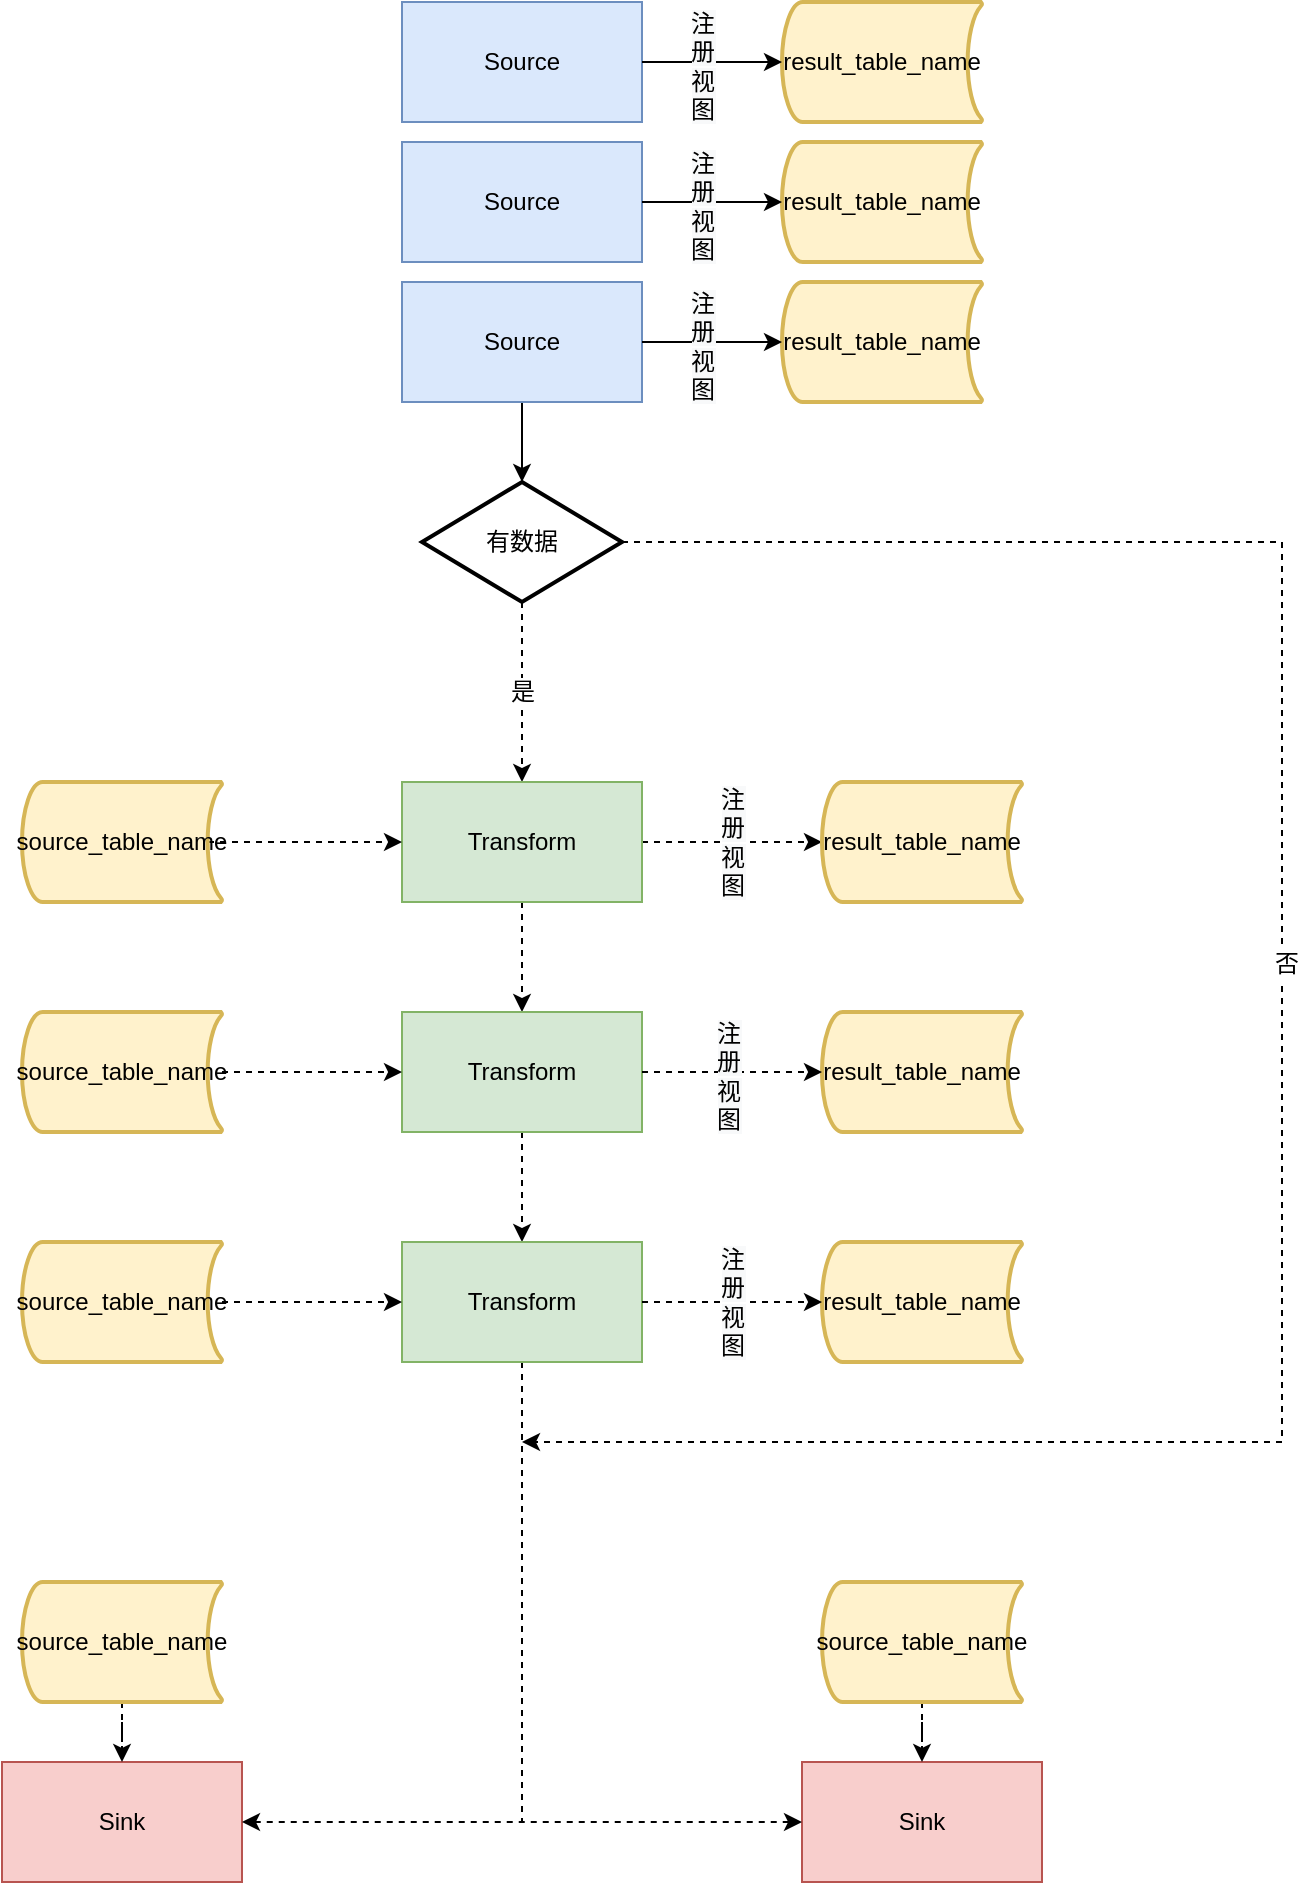 <mxfile version="11.1.4" type="device"><diagram id="vpsWVHfr8FRQb7gr7Y-P" name="第 1 页"><mxGraphModel dx="1940" dy="828" grid="1" gridSize="10" guides="1" tooltips="1" connect="1" arrows="1" fold="1" page="1" pageScale="1" pageWidth="827" pageHeight="1169" math="0" shadow="0"><root><mxCell id="0"/><mxCell id="1" parent="0"/><mxCell id="9IKRD1D9f1aK7pwHIkJC-35" value="" style="edgeStyle=orthogonalEdgeStyle;rounded=0;orthogonalLoop=1;jettySize=auto;html=1;entryX=0.5;entryY=0;entryDx=0;entryDy=0;dashed=1;" edge="1" parent="1" source="9IKRD1D9f1aK7pwHIkJC-30" target="9IKRD1D9f1aK7pwHIkJC-33"><mxGeometry relative="1" as="geometry"><mxPoint x="120" y="630" as="targetPoint"/></mxGeometry></mxCell><mxCell id="9IKRD1D9f1aK7pwHIkJC-41" value="是" style="text;html=1;resizable=0;points=[];align=center;verticalAlign=middle;labelBackgroundColor=#ffffff;" vertex="1" connectable="0" parent="9IKRD1D9f1aK7pwHIkJC-35"><mxGeometry x="-0.467" y="-1" relative="1" as="geometry"><mxPoint x="1" y="21" as="offset"/></mxGeometry></mxCell><mxCell id="9IKRD1D9f1aK7pwHIkJC-103" value="" style="edgeStyle=orthogonalEdgeStyle;rounded=0;orthogonalLoop=1;jettySize=auto;html=1;dashed=1;exitX=1;exitY=0.5;exitDx=0;exitDy=0;exitPerimeter=0;" edge="1" parent="1" source="9IKRD1D9f1aK7pwHIkJC-30"><mxGeometry relative="1" as="geometry"><mxPoint x="120" y="970" as="targetPoint"/><Array as="points"><mxPoint x="500" y="520"/><mxPoint x="500" y="970"/></Array></mxGeometry></mxCell><mxCell id="9IKRD1D9f1aK7pwHIkJC-105" value="否" style="text;html=1;resizable=0;points=[];align=center;verticalAlign=middle;labelBackgroundColor=#ffffff;" vertex="1" connectable="0" parent="9IKRD1D9f1aK7pwHIkJC-103"><mxGeometry x="-0.068" y="2" relative="1" as="geometry"><mxPoint as="offset"/></mxGeometry></mxCell><mxCell id="9IKRD1D9f1aK7pwHIkJC-30" value="有数据" style="strokeWidth=2;html=1;shape=mxgraph.flowchart.decision;whiteSpace=wrap;" vertex="1" parent="1"><mxGeometry x="70" y="490" width="100" height="60" as="geometry"/></mxCell><mxCell id="9IKRD1D9f1aK7pwHIkJC-55" value="" style="edgeStyle=orthogonalEdgeStyle;rounded=0;orthogonalLoop=1;jettySize=auto;html=1;dashed=1;" edge="1" parent="1" source="9IKRD1D9f1aK7pwHIkJC-33" target="9IKRD1D9f1aK7pwHIkJC-54"><mxGeometry relative="1" as="geometry"/></mxCell><mxCell id="9IKRD1D9f1aK7pwHIkJC-59" value="&lt;span style=&quot;font-size: 12px ; white-space: normal ; background-color: rgb(248 , 249 , 250)&quot;&gt;注册视图&lt;/span&gt;" style="edgeStyle=orthogonalEdgeStyle;rounded=0;orthogonalLoop=1;jettySize=auto;html=1;entryX=0;entryY=0.5;entryDx=0;entryDy=0;entryPerimeter=0;dashed=1;" edge="1" parent="1" source="9IKRD1D9f1aK7pwHIkJC-33" target="9IKRD1D9f1aK7pwHIkJC-60"><mxGeometry relative="1" as="geometry"><mxPoint x="260" y="670" as="targetPoint"/></mxGeometry></mxCell><mxCell id="9IKRD1D9f1aK7pwHIkJC-33" value="Transform" style="rounded=0;whiteSpace=wrap;html=1;fillColor=#d5e8d4;strokeColor=#82b366;" vertex="1" parent="1"><mxGeometry x="60" y="640" width="120" height="60" as="geometry"/></mxCell><mxCell id="9IKRD1D9f1aK7pwHIkJC-39" value="" style="edgeStyle=orthogonalEdgeStyle;rounded=0;orthogonalLoop=1;jettySize=auto;html=1;dashed=1;exitX=0.93;exitY=0.5;exitDx=0;exitDy=0;exitPerimeter=0;entryX=0;entryY=0.5;entryDx=0;entryDy=0;" edge="1" parent="1" source="9IKRD1D9f1aK7pwHIkJC-37" target="9IKRD1D9f1aK7pwHIkJC-33"><mxGeometry relative="1" as="geometry"><mxPoint x="120" y="600" as="targetPoint"/><Array as="points"><mxPoint x="-40" y="670"/><mxPoint x="-40" y="670"/></Array></mxGeometry></mxCell><mxCell id="9IKRD1D9f1aK7pwHIkJC-37" value="source_table_name" style="strokeWidth=2;html=1;shape=mxgraph.flowchart.stored_data;whiteSpace=wrap;fillColor=#fff2cc;strokeColor=#d6b656;" vertex="1" parent="1"><mxGeometry x="-130" y="640" width="100" height="60" as="geometry"/></mxCell><mxCell id="9IKRD1D9f1aK7pwHIkJC-57" value="" style="edgeStyle=orthogonalEdgeStyle;rounded=0;orthogonalLoop=1;jettySize=auto;html=1;dashed=1;" edge="1" parent="1" source="9IKRD1D9f1aK7pwHIkJC-54" target="9IKRD1D9f1aK7pwHIkJC-56"><mxGeometry relative="1" as="geometry"/></mxCell><mxCell id="9IKRD1D9f1aK7pwHIkJC-54" value="Transform" style="rounded=0;whiteSpace=wrap;html=1;fillColor=#d5e8d4;strokeColor=#82b366;" vertex="1" parent="1"><mxGeometry x="60" y="755" width="120" height="60" as="geometry"/></mxCell><mxCell id="9IKRD1D9f1aK7pwHIkJC-87" value="" style="edgeStyle=orthogonalEdgeStyle;rounded=0;orthogonalLoop=1;jettySize=auto;html=1;dashed=1;endArrow=none;endFill=0;" edge="1" parent="1" source="9IKRD1D9f1aK7pwHIkJC-56"><mxGeometry relative="1" as="geometry"><mxPoint x="120" y="1160" as="targetPoint"/></mxGeometry></mxCell><mxCell id="9IKRD1D9f1aK7pwHIkJC-56" value="Transform" style="rounded=0;whiteSpace=wrap;html=1;fillColor=#d5e8d4;strokeColor=#82b366;" vertex="1" parent="1"><mxGeometry x="60" y="870" width="120" height="60" as="geometry"/></mxCell><mxCell id="9IKRD1D9f1aK7pwHIkJC-60" value="result_table_name" style="strokeWidth=2;html=1;shape=mxgraph.flowchart.stored_data;whiteSpace=wrap;fillColor=#fff2cc;strokeColor=#d6b656;" vertex="1" parent="1"><mxGeometry x="270" y="640" width="100" height="60" as="geometry"/></mxCell><mxCell id="9IKRD1D9f1aK7pwHIkJC-63" value="result_table_name" style="strokeWidth=2;html=1;shape=mxgraph.flowchart.stored_data;whiteSpace=wrap;fillColor=#fff2cc;strokeColor=#d6b656;" vertex="1" parent="1"><mxGeometry x="270" y="755" width="100" height="60" as="geometry"/></mxCell><mxCell id="9IKRD1D9f1aK7pwHIkJC-64" value="" style="edgeStyle=orthogonalEdgeStyle;rounded=0;orthogonalLoop=1;jettySize=auto;html=1;entryX=0;entryY=0.5;entryDx=0;entryDy=0;entryPerimeter=0;dashed=1;exitX=1;exitY=0.5;exitDx=0;exitDy=0;" edge="1" target="9IKRD1D9f1aK7pwHIkJC-63" parent="1" source="9IKRD1D9f1aK7pwHIkJC-54"><mxGeometry relative="1" as="geometry"><mxPoint x="190" y="790" as="sourcePoint"/><mxPoint x="270" y="790" as="targetPoint"/></mxGeometry></mxCell><mxCell id="9IKRD1D9f1aK7pwHIkJC-67" value="&lt;span style=&quot;white-space: normal ; background-color: rgb(248 , 249 , 250)&quot;&gt;注册视图&lt;/span&gt;" style="text;html=1;resizable=0;points=[];align=center;verticalAlign=middle;labelBackgroundColor=#ffffff;" vertex="1" connectable="0" parent="9IKRD1D9f1aK7pwHIkJC-64"><mxGeometry x="-0.044" y="-2" relative="1" as="geometry"><mxPoint as="offset"/></mxGeometry></mxCell><mxCell id="9IKRD1D9f1aK7pwHIkJC-65" value="result_table_name" style="strokeWidth=2;html=1;shape=mxgraph.flowchart.stored_data;whiteSpace=wrap;fillColor=#fff2cc;strokeColor=#d6b656;" vertex="1" parent="1"><mxGeometry x="270" y="870" width="100" height="60" as="geometry"/></mxCell><mxCell id="9IKRD1D9f1aK7pwHIkJC-66" value="" style="edgeStyle=orthogonalEdgeStyle;rounded=0;orthogonalLoop=1;jettySize=auto;html=1;entryX=0;entryY=0.5;entryDx=0;entryDy=0;entryPerimeter=0;dashed=1;exitX=1;exitY=0.5;exitDx=0;exitDy=0;" edge="1" target="9IKRD1D9f1aK7pwHIkJC-65" parent="1" source="9IKRD1D9f1aK7pwHIkJC-56"><mxGeometry relative="1" as="geometry"><mxPoint x="190" y="900" as="sourcePoint"/><mxPoint x="270" y="900" as="targetPoint"/></mxGeometry></mxCell><mxCell id="9IKRD1D9f1aK7pwHIkJC-68" value="&lt;span style=&quot;white-space: normal ; background-color: rgb(248 , 249 , 250)&quot;&gt;注册视图&lt;/span&gt;" style="text;html=1;resizable=0;points=[];align=center;verticalAlign=middle;labelBackgroundColor=#ffffff;" vertex="1" connectable="0" parent="9IKRD1D9f1aK7pwHIkJC-66"><mxGeometry x="-0.133" relative="1" as="geometry"><mxPoint x="6" as="offset"/></mxGeometry></mxCell><mxCell id="9IKRD1D9f1aK7pwHIkJC-70" value="" style="edgeStyle=orthogonalEdgeStyle;rounded=0;orthogonalLoop=1;jettySize=auto;html=1;entryX=0.5;entryY=0;entryDx=0;entryDy=0;entryPerimeter=0;" edge="1" parent="1" source="9IKRD1D9f1aK7pwHIkJC-2" target="9IKRD1D9f1aK7pwHIkJC-30"><mxGeometry relative="1" as="geometry"><mxPoint x="120" y="400" as="targetPoint"/></mxGeometry></mxCell><mxCell id="9IKRD1D9f1aK7pwHIkJC-73" value="" style="edgeStyle=orthogonalEdgeStyle;rounded=0;orthogonalLoop=1;jettySize=auto;html=1;entryX=0;entryY=0.5;entryDx=0;entryDy=0;dashed=1;" edge="1" parent="1" source="9IKRD1D9f1aK7pwHIkJC-71" target="9IKRD1D9f1aK7pwHIkJC-54"><mxGeometry relative="1" as="geometry"><mxPoint x="50" y="790" as="targetPoint"/></mxGeometry></mxCell><mxCell id="9IKRD1D9f1aK7pwHIkJC-71" value="source_table_name" style="strokeWidth=2;html=1;shape=mxgraph.flowchart.stored_data;whiteSpace=wrap;fillColor=#fff2cc;strokeColor=#d6b656;" vertex="1" parent="1"><mxGeometry x="-130" y="755" width="100" height="60" as="geometry"/></mxCell><mxCell id="9IKRD1D9f1aK7pwHIkJC-76" value="" style="edgeStyle=orthogonalEdgeStyle;rounded=0;orthogonalLoop=1;jettySize=auto;html=1;entryX=0;entryY=0.5;entryDx=0;entryDy=0;dashed=1;" edge="1" parent="1" source="9IKRD1D9f1aK7pwHIkJC-74" target="9IKRD1D9f1aK7pwHIkJC-56"><mxGeometry relative="1" as="geometry"><mxPoint x="50" y="900" as="targetPoint"/></mxGeometry></mxCell><mxCell id="9IKRD1D9f1aK7pwHIkJC-74" value="source_table_name" style="strokeWidth=2;html=1;shape=mxgraph.flowchart.stored_data;whiteSpace=wrap;fillColor=#fff2cc;strokeColor=#d6b656;" vertex="1" parent="1"><mxGeometry x="-130" y="870" width="100" height="60" as="geometry"/></mxCell><mxCell id="9IKRD1D9f1aK7pwHIkJC-78" value="Sink" style="rounded=0;whiteSpace=wrap;html=1;fillColor=#f8cecc;strokeColor=#b85450;" vertex="1" parent="1"><mxGeometry x="-140" y="1130" width="120" height="60" as="geometry"/></mxCell><mxCell id="9IKRD1D9f1aK7pwHIkJC-82" value="" style="edgeStyle=orthogonalEdgeStyle;rounded=0;orthogonalLoop=1;jettySize=auto;html=1;dashed=1;entryX=0.5;entryY=0;entryDx=0;entryDy=0;" edge="1" parent="1" source="9IKRD1D9f1aK7pwHIkJC-80" target="9IKRD1D9f1aK7pwHIkJC-78"><mxGeometry relative="1" as="geometry"><mxPoint x="60" y="1030" as="targetPoint"/></mxGeometry></mxCell><mxCell id="9IKRD1D9f1aK7pwHIkJC-80" value="source_table_name" style="strokeWidth=2;html=1;shape=mxgraph.flowchart.stored_data;whiteSpace=wrap;fillColor=#fff2cc;strokeColor=#d6b656;" vertex="1" parent="1"><mxGeometry x="-130" y="1040" width="100" height="60" as="geometry"/></mxCell><mxCell id="9IKRD1D9f1aK7pwHIkJC-83" value="Sink" style="rounded=0;whiteSpace=wrap;html=1;fillColor=#f8cecc;strokeColor=#b85450;" vertex="1" parent="1"><mxGeometry x="260" y="1130" width="120" height="60" as="geometry"/></mxCell><mxCell id="9IKRD1D9f1aK7pwHIkJC-85" value="" style="edgeStyle=orthogonalEdgeStyle;rounded=0;orthogonalLoop=1;jettySize=auto;html=1;dashed=1;" edge="1" parent="1" source="9IKRD1D9f1aK7pwHIkJC-84" target="9IKRD1D9f1aK7pwHIkJC-83"><mxGeometry relative="1" as="geometry"/></mxCell><mxCell id="9IKRD1D9f1aK7pwHIkJC-84" value="source_table_name" style="strokeWidth=2;html=1;shape=mxgraph.flowchart.stored_data;whiteSpace=wrap;fillColor=#fff2cc;strokeColor=#d6b656;" vertex="1" parent="1"><mxGeometry x="270" y="1040" width="100" height="60" as="geometry"/></mxCell><mxCell id="9IKRD1D9f1aK7pwHIkJC-88" value="" style="endArrow=classic;startArrow=classic;html=1;dashed=1;exitX=1;exitY=0.5;exitDx=0;exitDy=0;entryX=0;entryY=0.5;entryDx=0;entryDy=0;" edge="1" parent="1" source="9IKRD1D9f1aK7pwHIkJC-78" target="9IKRD1D9f1aK7pwHIkJC-83"><mxGeometry width="50" height="50" relative="1" as="geometry"><mxPoint x="90" y="1220" as="sourcePoint"/><mxPoint x="140" y="1170" as="targetPoint"/></mxGeometry></mxCell><mxCell id="9IKRD1D9f1aK7pwHIkJC-98" value="Source" style="rounded=0;whiteSpace=wrap;html=1;fillColor=#dae8fc;strokeColor=#6c8ebf;" vertex="1" parent="1"><mxGeometry x="60" y="250" width="120" height="60" as="geometry"/></mxCell><mxCell id="9IKRD1D9f1aK7pwHIkJC-99" value="result_table_name" style="strokeWidth=2;html=1;shape=mxgraph.flowchart.stored_data;whiteSpace=wrap;fillColor=#fff2cc;strokeColor=#d6b656;" vertex="1" parent="1"><mxGeometry x="250" y="250" width="100" height="60" as="geometry"/></mxCell><mxCell id="9IKRD1D9f1aK7pwHIkJC-100" value="" style="edgeStyle=orthogonalEdgeStyle;rounded=0;orthogonalLoop=1;jettySize=auto;html=1;entryX=0;entryY=0.5;entryDx=0;entryDy=0;entryPerimeter=0;" edge="1" parent="1" source="9IKRD1D9f1aK7pwHIkJC-98" target="9IKRD1D9f1aK7pwHIkJC-99"><mxGeometry relative="1" as="geometry"><mxPoint x="180" y="495" as="targetPoint"/></mxGeometry></mxCell><mxCell id="9IKRD1D9f1aK7pwHIkJC-101" value="&lt;span style=&quot;white-space: normal ; background-color: rgb(248 , 249 , 250)&quot;&gt;注册视图&lt;/span&gt;" style="text;html=1;resizable=0;points=[];align=center;verticalAlign=middle;labelBackgroundColor=#ffffff;" vertex="1" connectable="0" parent="9IKRD1D9f1aK7pwHIkJC-100"><mxGeometry x="-0.15" y="-2" relative="1" as="geometry"><mxPoint as="offset"/></mxGeometry></mxCell><mxCell id="9IKRD1D9f1aK7pwHIkJC-92" value="Source" style="rounded=0;whiteSpace=wrap;html=1;fillColor=#dae8fc;strokeColor=#6c8ebf;" vertex="1" parent="1"><mxGeometry x="60" y="320" width="120" height="60" as="geometry"/></mxCell><mxCell id="9IKRD1D9f1aK7pwHIkJC-93" value="result_table_name" style="strokeWidth=2;html=1;shape=mxgraph.flowchart.stored_data;whiteSpace=wrap;fillColor=#fff2cc;strokeColor=#d6b656;" vertex="1" parent="1"><mxGeometry x="250" y="320" width="100" height="60" as="geometry"/></mxCell><mxCell id="9IKRD1D9f1aK7pwHIkJC-94" value="" style="edgeStyle=orthogonalEdgeStyle;rounded=0;orthogonalLoop=1;jettySize=auto;html=1;entryX=0;entryY=0.5;entryDx=0;entryDy=0;entryPerimeter=0;" edge="1" parent="1" source="9IKRD1D9f1aK7pwHIkJC-92" target="9IKRD1D9f1aK7pwHIkJC-93"><mxGeometry relative="1" as="geometry"><mxPoint x="180" y="565" as="targetPoint"/></mxGeometry></mxCell><mxCell id="9IKRD1D9f1aK7pwHIkJC-95" value="&lt;span style=&quot;white-space: normal ; background-color: rgb(248 , 249 , 250)&quot;&gt;注册视图&lt;/span&gt;" style="text;html=1;resizable=0;points=[];align=center;verticalAlign=middle;labelBackgroundColor=#ffffff;" vertex="1" connectable="0" parent="9IKRD1D9f1aK7pwHIkJC-94"><mxGeometry x="-0.15" y="-2" relative="1" as="geometry"><mxPoint as="offset"/></mxGeometry></mxCell><mxCell id="9IKRD1D9f1aK7pwHIkJC-2" value="Source" style="rounded=0;whiteSpace=wrap;html=1;fillColor=#dae8fc;strokeColor=#6c8ebf;" vertex="1" parent="1"><mxGeometry x="60" y="390" width="120" height="60" as="geometry"/></mxCell><mxCell id="9IKRD1D9f1aK7pwHIkJC-10" value="result_table_name" style="strokeWidth=2;html=1;shape=mxgraph.flowchart.stored_data;whiteSpace=wrap;fillColor=#fff2cc;strokeColor=#d6b656;" vertex="1" parent="1"><mxGeometry x="250" y="390" width="100" height="60" as="geometry"/></mxCell><mxCell id="9IKRD1D9f1aK7pwHIkJC-8" value="" style="edgeStyle=orthogonalEdgeStyle;rounded=0;orthogonalLoop=1;jettySize=auto;html=1;entryX=0;entryY=0.5;entryDx=0;entryDy=0;entryPerimeter=0;" edge="1" parent="1" source="9IKRD1D9f1aK7pwHIkJC-2" target="9IKRD1D9f1aK7pwHIkJC-10"><mxGeometry relative="1" as="geometry"><mxPoint x="180" y="635" as="targetPoint"/></mxGeometry></mxCell><mxCell id="9IKRD1D9f1aK7pwHIkJC-42" value="&lt;span style=&quot;white-space: normal ; background-color: rgb(248 , 249 , 250)&quot;&gt;注册视图&lt;/span&gt;" style="text;html=1;resizable=0;points=[];align=center;verticalAlign=middle;labelBackgroundColor=#ffffff;" vertex="1" connectable="0" parent="9IKRD1D9f1aK7pwHIkJC-8"><mxGeometry x="-0.15" y="-2" relative="1" as="geometry"><mxPoint as="offset"/></mxGeometry></mxCell></root></mxGraphModel></diagram></mxfile>